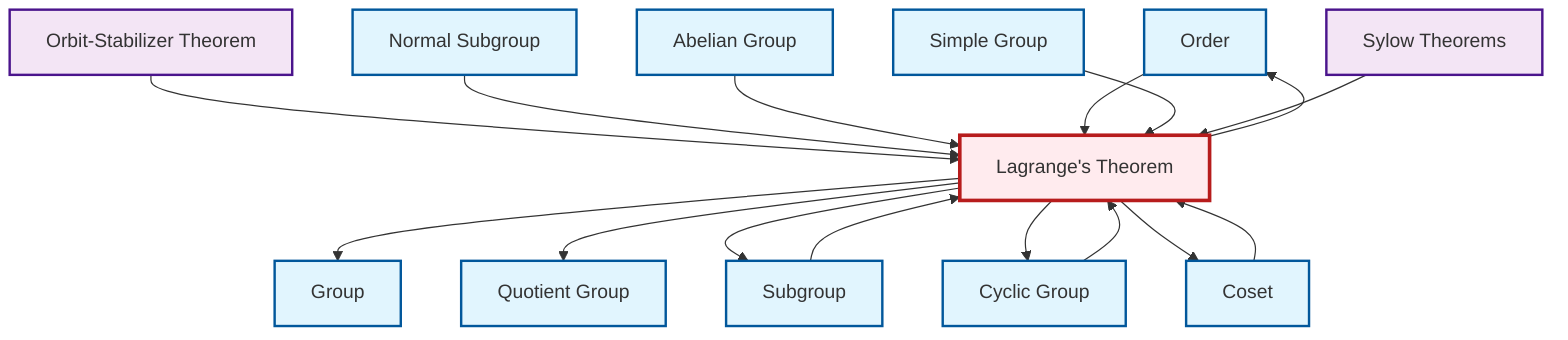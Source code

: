 graph TD
    classDef definition fill:#e1f5fe,stroke:#01579b,stroke-width:2px
    classDef theorem fill:#f3e5f5,stroke:#4a148c,stroke-width:2px
    classDef axiom fill:#fff3e0,stroke:#e65100,stroke-width:2px
    classDef example fill:#e8f5e9,stroke:#1b5e20,stroke-width:2px
    classDef current fill:#ffebee,stroke:#b71c1c,stroke-width:3px
    def-order["Order"]:::definition
    def-coset["Coset"]:::definition
    thm-orbit-stabilizer["Orbit-Stabilizer Theorem"]:::theorem
    def-normal-subgroup["Normal Subgroup"]:::definition
    def-abelian-group["Abelian Group"]:::definition
    def-simple-group["Simple Group"]:::definition
    thm-lagrange["Lagrange's Theorem"]:::theorem
    def-quotient-group["Quotient Group"]:::definition
    def-cyclic-group["Cyclic Group"]:::definition
    def-subgroup["Subgroup"]:::definition
    thm-sylow["Sylow Theorems"]:::theorem
    def-group["Group"]:::definition
    def-coset --> thm-lagrange
    thm-orbit-stabilizer --> thm-lagrange
    thm-lagrange --> def-group
    thm-lagrange --> def-order
    thm-lagrange --> def-quotient-group
    def-subgroup --> thm-lagrange
    def-normal-subgroup --> thm-lagrange
    def-cyclic-group --> thm-lagrange
    thm-lagrange --> def-subgroup
    def-abelian-group --> thm-lagrange
    thm-lagrange --> def-cyclic-group
    def-order --> thm-lagrange
    def-simple-group --> thm-lagrange
    thm-lagrange --> def-coset
    thm-sylow --> thm-lagrange
    class thm-lagrange current